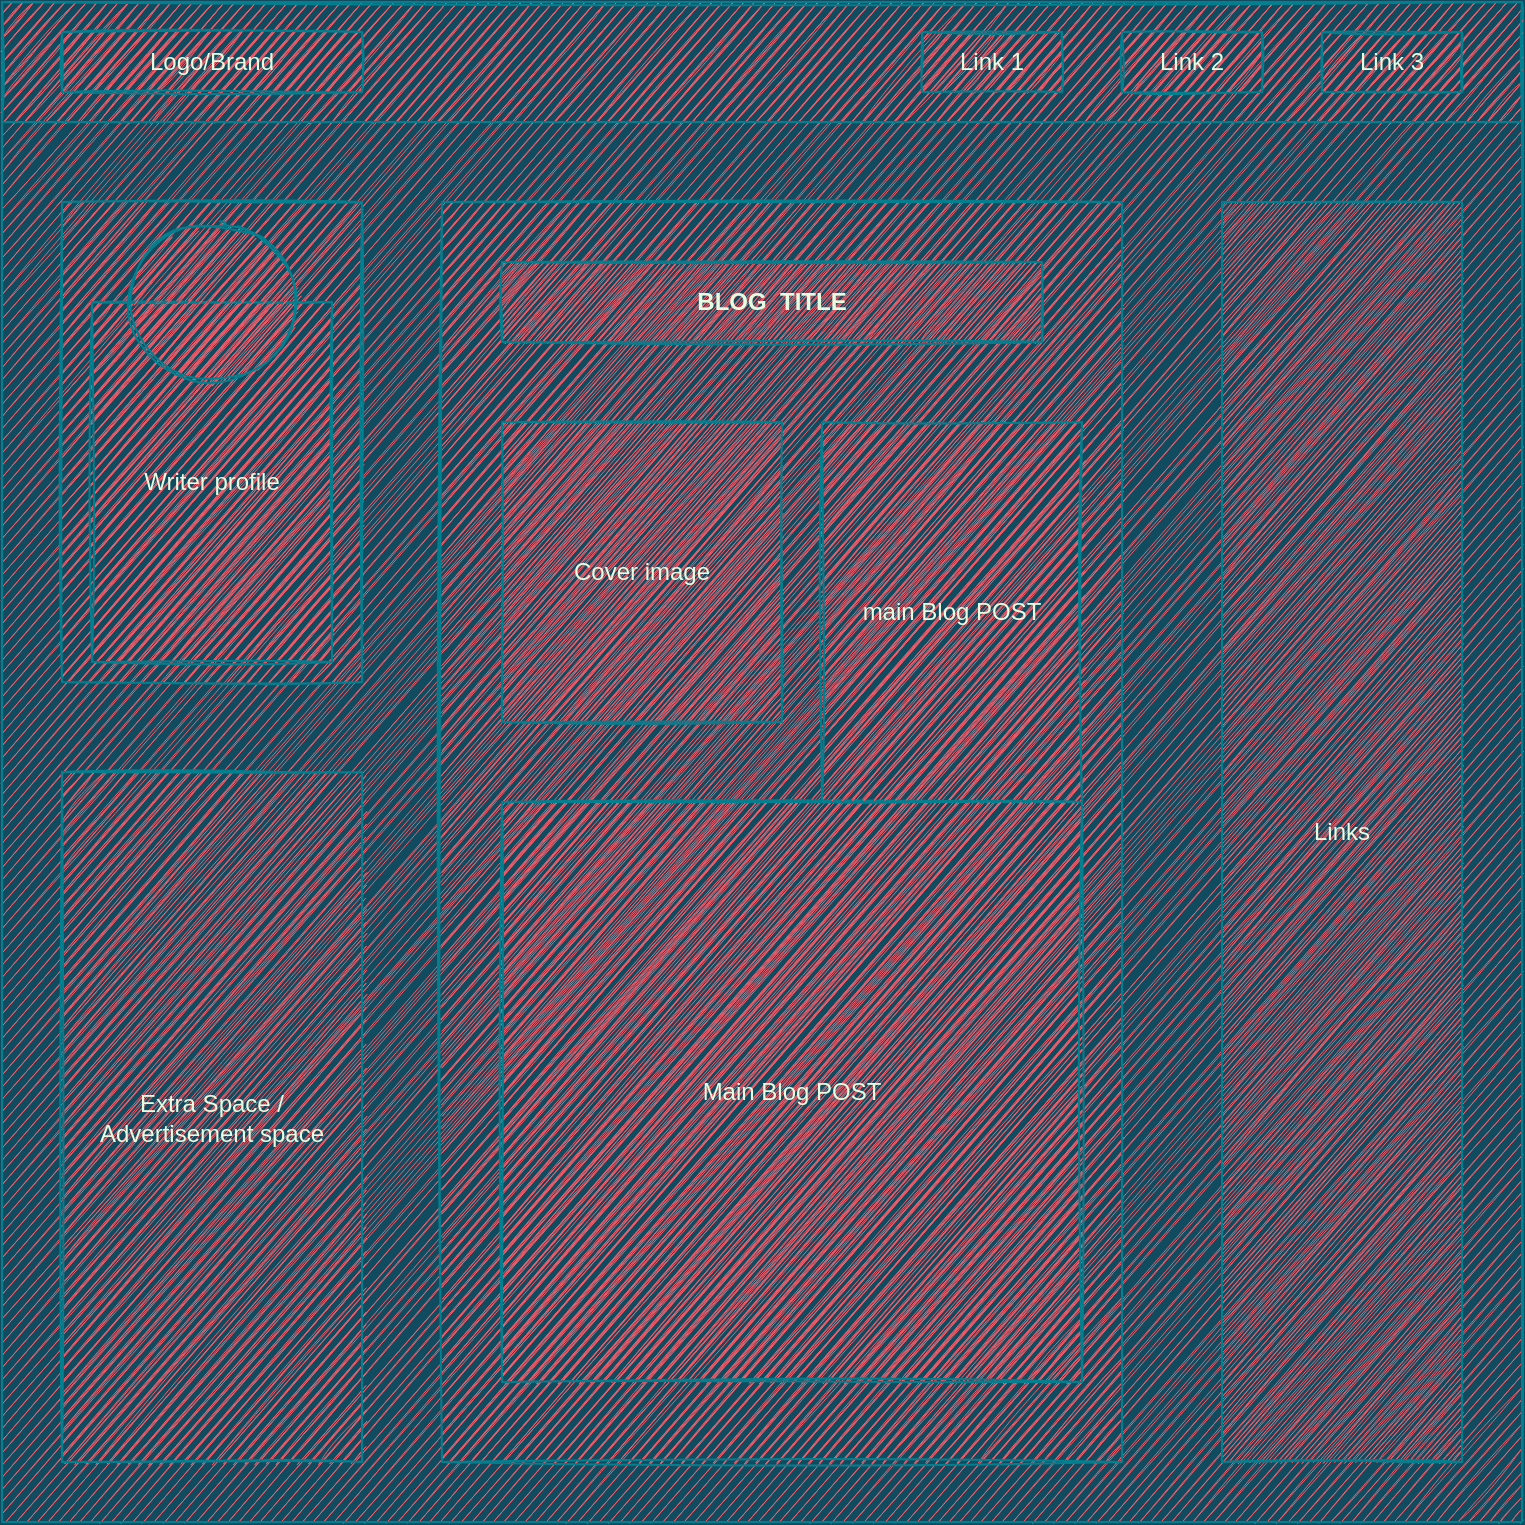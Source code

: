 <mxfile version="14.8.5" type="github" pages="2">
  <diagram id="xzD_taNgQ-AmMt7AfaFU" name="UI sketch">
    <mxGraphModel dx="582" dy="1555" grid="1" gridSize="10" guides="1" tooltips="1" connect="1" arrows="1" fold="1" page="1" pageScale="1" pageWidth="850" pageHeight="1100" background="#114B5F" math="0" shadow="0">
      <root>
        <mxCell id="0" />
        <mxCell id="1" parent="0" />
        <mxCell id="PNfuD9YWfdT2an-N1XUz-1" value="" style="whiteSpace=wrap;html=1;aspect=fixed;fillColor=#F45B69;strokeColor=#028090;fontColor=#E4FDE1;sketch=1;" vertex="1" parent="1">
          <mxGeometry x="40" y="40" width="760" height="760" as="geometry" />
        </mxCell>
        <mxCell id="PNfuD9YWfdT2an-N1XUz-2" value="" style="whiteSpace=wrap;html=1;fillColor=#F45B69;strokeColor=#028090;fontColor=#E4FDE1;sketch=1;" vertex="1" parent="1">
          <mxGeometry x="40" y="40" width="760" height="60" as="geometry" />
        </mxCell>
        <mxCell id="PNfuD9YWfdT2an-N1XUz-3" value="" style="whiteSpace=wrap;html=1;fillColor=#F45B69;strokeColor=#028090;fontColor=#E4FDE1;sketch=1;" vertex="1" parent="1">
          <mxGeometry x="70" y="140" width="150" height="240" as="geometry" />
        </mxCell>
        <mxCell id="PNfuD9YWfdT2an-N1XUz-4" value="Writer profile" style="whiteSpace=wrap;html=1;fillColor=#F45B69;strokeColor=#028090;fontColor=#E4FDE1;sketch=1;" vertex="1" parent="1">
          <mxGeometry x="85" y="190" width="120" height="180" as="geometry" />
        </mxCell>
        <mxCell id="PNfuD9YWfdT2an-N1XUz-5" value="" style="ellipse;whiteSpace=wrap;html=1;aspect=fixed;fillColor=#F45B69;strokeColor=#028090;fontColor=#E4FDE1;sketch=1;" vertex="1" parent="1">
          <mxGeometry x="105" y="150" width="80" height="80" as="geometry" />
        </mxCell>
        <mxCell id="PNfuD9YWfdT2an-N1XUz-6" value="" style="whiteSpace=wrap;html=1;fillColor=#F45B69;strokeColor=#028090;fontColor=#E4FDE1;sketch=1;" vertex="1" parent="1">
          <mxGeometry x="260" y="140" width="340" height="630" as="geometry" />
        </mxCell>
        <mxCell id="PNfuD9YWfdT2an-N1XUz-7" value="Links" style="whiteSpace=wrap;html=1;fillColor=#F45B69;strokeColor=#028090;fontColor=#E4FDE1;sketch=1;" vertex="1" parent="1">
          <mxGeometry x="650" y="140" width="120" height="630" as="geometry" />
        </mxCell>
        <mxCell id="PNfuD9YWfdT2an-N1XUz-8" value="Extra Space /&lt;br&gt;Advertisement space" style="whiteSpace=wrap;html=1;fillColor=#F45B69;strokeColor=#028090;fontColor=#E4FDE1;sketch=1;" vertex="1" parent="1">
          <mxGeometry x="70" y="425" width="150" height="345" as="geometry" />
        </mxCell>
        <mxCell id="PNfuD9YWfdT2an-N1XUz-9" value="Link 1" style="whiteSpace=wrap;html=1;fillColor=#F45B69;strokeColor=#028090;fontColor=#E4FDE1;sketch=1;" vertex="1" parent="1">
          <mxGeometry x="500" y="55" width="70" height="30" as="geometry" />
        </mxCell>
        <mxCell id="PNfuD9YWfdT2an-N1XUz-10" value="Link 2" style="whiteSpace=wrap;html=1;fillColor=#F45B69;strokeColor=#028090;fontColor=#E4FDE1;sketch=1;" vertex="1" parent="1">
          <mxGeometry x="600" y="55" width="70" height="30" as="geometry" />
        </mxCell>
        <mxCell id="PNfuD9YWfdT2an-N1XUz-11" value="Link 3" style="whiteSpace=wrap;html=1;fillColor=#F45B69;strokeColor=#028090;fontColor=#E4FDE1;sketch=1;" vertex="1" parent="1">
          <mxGeometry x="700" y="55" width="70" height="30" as="geometry" />
        </mxCell>
        <mxCell id="PNfuD9YWfdT2an-N1XUz-12" value="Logo/Brand" style="whiteSpace=wrap;html=1;fillColor=#F45B69;strokeColor=#028090;fontColor=#E4FDE1;sketch=1;" vertex="1" parent="1">
          <mxGeometry x="70" y="55" width="150" height="30" as="geometry" />
        </mxCell>
        <mxCell id="PNfuD9YWfdT2an-N1XUz-13" value="&lt;b&gt;BLOG&amp;nbsp; TITLE&lt;/b&gt;" style="whiteSpace=wrap;html=1;fillColor=#F45B69;strokeColor=#028090;fontColor=#E4FDE1;sketch=1;" vertex="1" parent="1">
          <mxGeometry x="290" y="170" width="270" height="40" as="geometry" />
        </mxCell>
        <mxCell id="PNfuD9YWfdT2an-N1XUz-14" value="Cover image" style="rounded=0;whiteSpace=wrap;html=1;sketch=1;fontColor=#E4FDE1;strokeColor=#028090;fillColor=#F45B69;" vertex="1" parent="1">
          <mxGeometry x="290" y="250" width="140" height="150" as="geometry" />
        </mxCell>
        <mxCell id="PNfuD9YWfdT2an-N1XUz-15" value="Main Blog POST" style="whiteSpace=wrap;html=1;aspect=fixed;sketch=1;fontColor=#E4FDE1;strokeColor=#028090;fillColor=#F45B69;" vertex="1" parent="1">
          <mxGeometry x="290" y="440" width="290" height="290" as="geometry" />
        </mxCell>
        <mxCell id="PNfuD9YWfdT2an-N1XUz-16" value="main Blog POST" style="rounded=0;whiteSpace=wrap;html=1;sketch=1;fontColor=#E4FDE1;strokeColor=#028090;fillColor=#F45B69;" vertex="1" parent="1">
          <mxGeometry x="450" y="250" width="130" height="190" as="geometry" />
        </mxCell>
      </root>
    </mxGraphModel>
  </diagram>
  <diagram id="lDluSItfMPPKCwjV6RY-" name="Functional-chart">
    <mxGraphModel dx="582" dy="1555" grid="1" gridSize="10" guides="1" tooltips="1" connect="1" arrows="1" fold="1" page="1" pageScale="1" pageWidth="850" pageHeight="1100" background="#114B5F" math="0" shadow="0">
      <root>
        <mxCell id="SS_ERqg0PsHbeVuVs3__-0" />
        <mxCell id="SS_ERqg0PsHbeVuVs3__-1" parent="SS_ERqg0PsHbeVuVs3__-0" />
        <mxCell id="SS_ERqg0PsHbeVuVs3__-2" style="edgeStyle=orthogonalEdgeStyle;orthogonalLoop=1;jettySize=auto;html=1;strokeColor=#028090;fontColor=#E4FDE1;sketch=1;curved=1;labelBackgroundColor=#114B5F;" edge="1" parent="SS_ERqg0PsHbeVuVs3__-1" source="SS_ERqg0PsHbeVuVs3__-4" target="SS_ERqg0PsHbeVuVs3__-8">
          <mxGeometry relative="1" as="geometry" />
        </mxCell>
        <mxCell id="SS_ERqg0PsHbeVuVs3__-3" style="edgeStyle=orthogonalEdgeStyle;orthogonalLoop=1;jettySize=auto;html=1;strokeColor=#028090;fontColor=#E4FDE1;sketch=1;curved=1;labelBackgroundColor=#114B5F;" edge="1" parent="SS_ERqg0PsHbeVuVs3__-1" source="SS_ERqg0PsHbeVuVs3__-4" target="SS_ERqg0PsHbeVuVs3__-7">
          <mxGeometry relative="1" as="geometry" />
        </mxCell>
        <mxCell id="SS_ERqg0PsHbeVuVs3__-4" value="Landing Page" style="whiteSpace=wrap;html=1;fillColor=#F45B69;strokeColor=#028090;fontColor=#E4FDE1;sketch=1;rounded=1;" vertex="1" parent="SS_ERqg0PsHbeVuVs3__-1">
          <mxGeometry x="365" y="40" width="120" height="60" as="geometry" />
        </mxCell>
        <mxCell id="SS_ERqg0PsHbeVuVs3__-5" style="edgeStyle=orthogonalEdgeStyle;orthogonalLoop=1;jettySize=auto;html=1;entryX=0.5;entryY=0;entryDx=0;entryDy=0;strokeColor=#028090;fontColor=#E4FDE1;sketch=1;curved=1;labelBackgroundColor=#114B5F;" edge="1" parent="SS_ERqg0PsHbeVuVs3__-1" source="SS_ERqg0PsHbeVuVs3__-7" target="SS_ERqg0PsHbeVuVs3__-13">
          <mxGeometry relative="1" as="geometry" />
        </mxCell>
        <mxCell id="SS_ERqg0PsHbeVuVs3__-6" style="edgeStyle=orthogonalEdgeStyle;orthogonalLoop=1;jettySize=auto;html=1;entryX=0.5;entryY=0;entryDx=0;entryDy=0;strokeColor=#028090;fontColor=#E4FDE1;sketch=1;curved=1;labelBackgroundColor=#114B5F;" edge="1" parent="SS_ERqg0PsHbeVuVs3__-1" source="SS_ERqg0PsHbeVuVs3__-7" target="SS_ERqg0PsHbeVuVs3__-11">
          <mxGeometry relative="1" as="geometry" />
        </mxCell>
        <mxCell id="SS_ERqg0PsHbeVuVs3__-7" value="Reegister" style="shape=parallelogram;perimeter=parallelogramPerimeter;whiteSpace=wrap;html=1;fixedSize=1;fillColor=#F45B69;strokeColor=#028090;fontColor=#E4FDE1;sketch=1;rounded=1;" vertex="1" parent="SS_ERqg0PsHbeVuVs3__-1">
          <mxGeometry x="160" y="290" width="120" height="60" as="geometry" />
        </mxCell>
        <mxCell id="SS_ERqg0PsHbeVuVs3__-8" value="Login" style="shape=parallelogram;perimeter=parallelogramPerimeter;whiteSpace=wrap;html=1;fixedSize=1;fillColor=#F45B69;strokeColor=#028090;fontColor=#E4FDE1;sketch=1;rounded=1;" vertex="1" parent="SS_ERqg0PsHbeVuVs3__-1">
          <mxGeometry x="610" y="160" width="120" height="60" as="geometry" />
        </mxCell>
        <mxCell id="SS_ERqg0PsHbeVuVs3__-9" style="edgeStyle=orthogonalEdgeStyle;orthogonalLoop=1;jettySize=auto;html=1;entryX=0.5;entryY=0;entryDx=0;entryDy=0;strokeColor=#028090;fontColor=#E4FDE1;sketch=1;curved=1;labelBackgroundColor=#114B5F;" edge="1" parent="SS_ERqg0PsHbeVuVs3__-1" source="SS_ERqg0PsHbeVuVs3__-11" target="SS_ERqg0PsHbeVuVs3__-15">
          <mxGeometry relative="1" as="geometry" />
        </mxCell>
        <mxCell id="SS_ERqg0PsHbeVuVs3__-10" style="edgeStyle=orthogonalEdgeStyle;orthogonalLoop=1;jettySize=auto;html=1;entryX=0.5;entryY=0;entryDx=0;entryDy=0;strokeColor=#028090;fontColor=#E4FDE1;sketch=1;curved=1;labelBackgroundColor=#114B5F;" edge="1" parent="SS_ERqg0PsHbeVuVs3__-1" source="SS_ERqg0PsHbeVuVs3__-11" target="SS_ERqg0PsHbeVuVs3__-16">
          <mxGeometry relative="1" as="geometry" />
        </mxCell>
        <mxCell id="SS_ERqg0PsHbeVuVs3__-11" value="Writer" style="whiteSpace=wrap;html=1;fillColor=#F45B69;strokeColor=#028090;fontColor=#E4FDE1;sketch=1;rounded=1;" vertex="1" parent="SS_ERqg0PsHbeVuVs3__-1">
          <mxGeometry x="40" y="450" width="120" height="60" as="geometry" />
        </mxCell>
        <mxCell id="SS_ERqg0PsHbeVuVs3__-12" style="edgeStyle=orthogonalEdgeStyle;orthogonalLoop=1;jettySize=auto;html=1;entryX=0.5;entryY=0;entryDx=0;entryDy=0;strokeColor=#028090;fontColor=#E4FDE1;sketch=1;curved=1;labelBackgroundColor=#114B5F;" edge="1" parent="SS_ERqg0PsHbeVuVs3__-1" source="SS_ERqg0PsHbeVuVs3__-13" target="SS_ERqg0PsHbeVuVs3__-14">
          <mxGeometry relative="1" as="geometry" />
        </mxCell>
        <mxCell id="SS_ERqg0PsHbeVuVs3__-13" value="Reader" style="whiteSpace=wrap;html=1;fillColor=#F45B69;strokeColor=#028090;fontColor=#E4FDE1;sketch=1;rounded=1;" vertex="1" parent="SS_ERqg0PsHbeVuVs3__-1">
          <mxGeometry x="280" y="450" width="120" height="60" as="geometry" />
        </mxCell>
        <mxCell id="SS_ERqg0PsHbeVuVs3__-14" value="Subscribe" style="ellipse;whiteSpace=wrap;html=1;fillColor=#F45B69;strokeColor=#028090;fontColor=#E4FDE1;sketch=1;rounded=1;" vertex="1" parent="SS_ERqg0PsHbeVuVs3__-1">
          <mxGeometry x="390" y="560" width="70" height="30" as="geometry" />
        </mxCell>
        <mxCell id="SS_ERqg0PsHbeVuVs3__-15" value="Post" style="ellipse;whiteSpace=wrap;html=1;fillColor=#F45B69;strokeColor=#028090;fontColor=#E4FDE1;sketch=1;rounded=1;" vertex="1" parent="SS_ERqg0PsHbeVuVs3__-1">
          <mxGeometry x="150" y="560" width="80" height="30" as="geometry" />
        </mxCell>
        <mxCell id="SS_ERqg0PsHbeVuVs3__-16" value="Profile" style="swimlane;fontStyle=0;childLayout=stackLayout;horizontal=1;startSize=26;horizontalStack=0;resizeParent=1;resizeParentMax=0;resizeLast=0;collapsible=1;marginBottom=0;fillColor=#F45B69;strokeColor=#028090;fontColor=#E4FDE1;sketch=1;rounded=1;" vertex="1" parent="SS_ERqg0PsHbeVuVs3__-1">
          <mxGeometry x="30" y="640" width="140" height="104" as="geometry" />
        </mxCell>
        <mxCell id="SS_ERqg0PsHbeVuVs3__-17" value="Personal information" style="text;strokeColor=none;fillColor=none;align=left;verticalAlign=top;spacingLeft=4;spacingRight=4;overflow=hidden;rotatable=0;points=[[0,0.5],[1,0.5]];portConstraint=eastwest;fontColor=#E4FDE1;sketch=1;rounded=1;" vertex="1" parent="SS_ERqg0PsHbeVuVs3__-16">
          <mxGeometry y="26" width="140" height="26" as="geometry" />
        </mxCell>
        <mxCell id="SS_ERqg0PsHbeVuVs3__-18" value="list of blogs" style="text;strokeColor=none;fillColor=none;align=left;verticalAlign=top;spacingLeft=4;spacingRight=4;overflow=hidden;rotatable=0;points=[[0,0.5],[1,0.5]];portConstraint=eastwest;fontColor=#E4FDE1;sketch=1;rounded=1;" vertex="1" parent="SS_ERqg0PsHbeVuVs3__-16">
          <mxGeometry y="52" width="140" height="26" as="geometry" />
        </mxCell>
        <mxCell id="SS_ERqg0PsHbeVuVs3__-19" value="reviews / followers" style="text;strokeColor=none;fillColor=none;align=left;verticalAlign=top;spacingLeft=4;spacingRight=4;overflow=hidden;rotatable=0;points=[[0,0.5],[1,0.5]];portConstraint=eastwest;fontColor=#E4FDE1;sketch=1;rounded=1;" vertex="1" parent="SS_ERqg0PsHbeVuVs3__-16">
          <mxGeometry y="78" width="140" height="26" as="geometry" />
        </mxCell>
      </root>
    </mxGraphModel>
  </diagram>
</mxfile>
